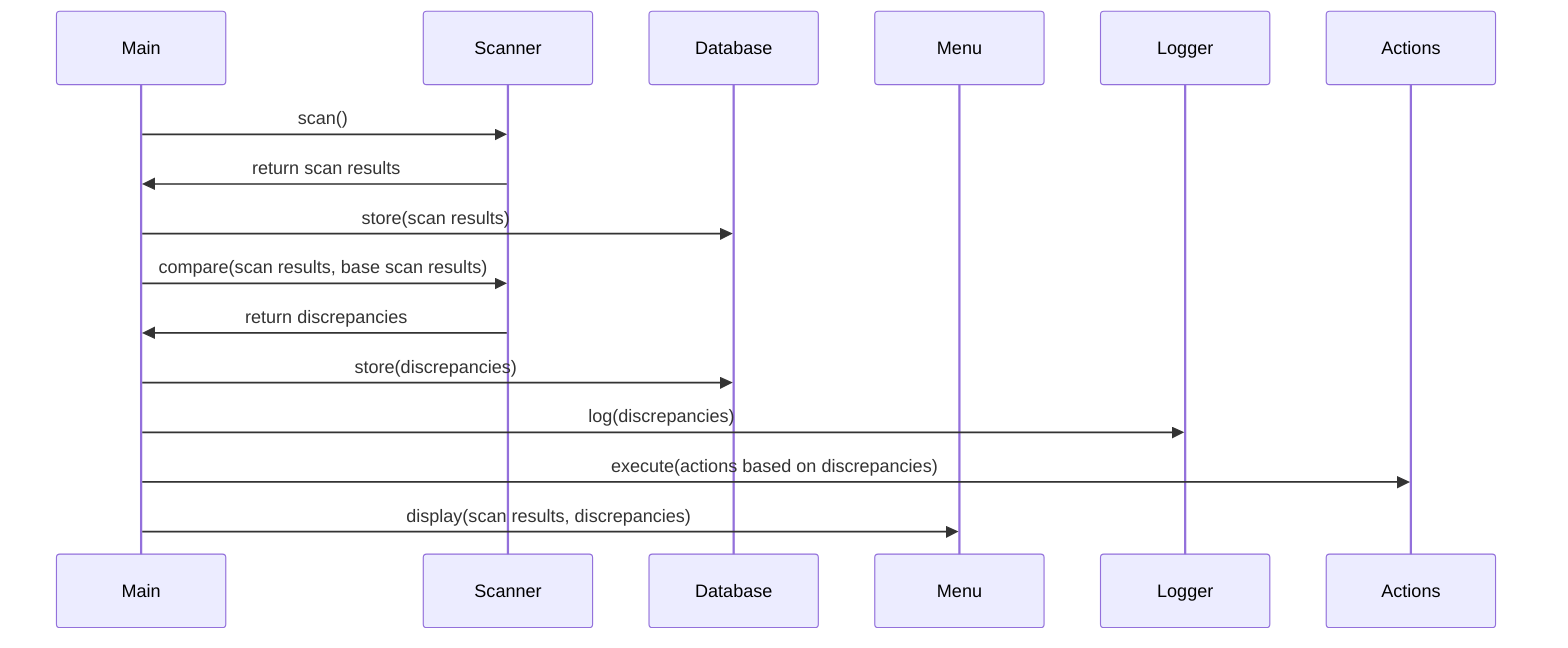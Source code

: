 sequenceDiagram
        participant M as Main
        participant S as Scanner
        participant D as Database
        participant Me as Menu
        participant L as Logger
        participant A as Actions
        M->>S: scan()
        S->>M: return scan results
        M->>D: store(scan results)
        M->>S: compare(scan results, base scan results)
        S->>M: return discrepancies
        M->>D: store(discrepancies)
        M->>L: log(discrepancies)
        M->>A: execute(actions based on discrepancies)
        M->>Me: display(scan results, discrepancies)